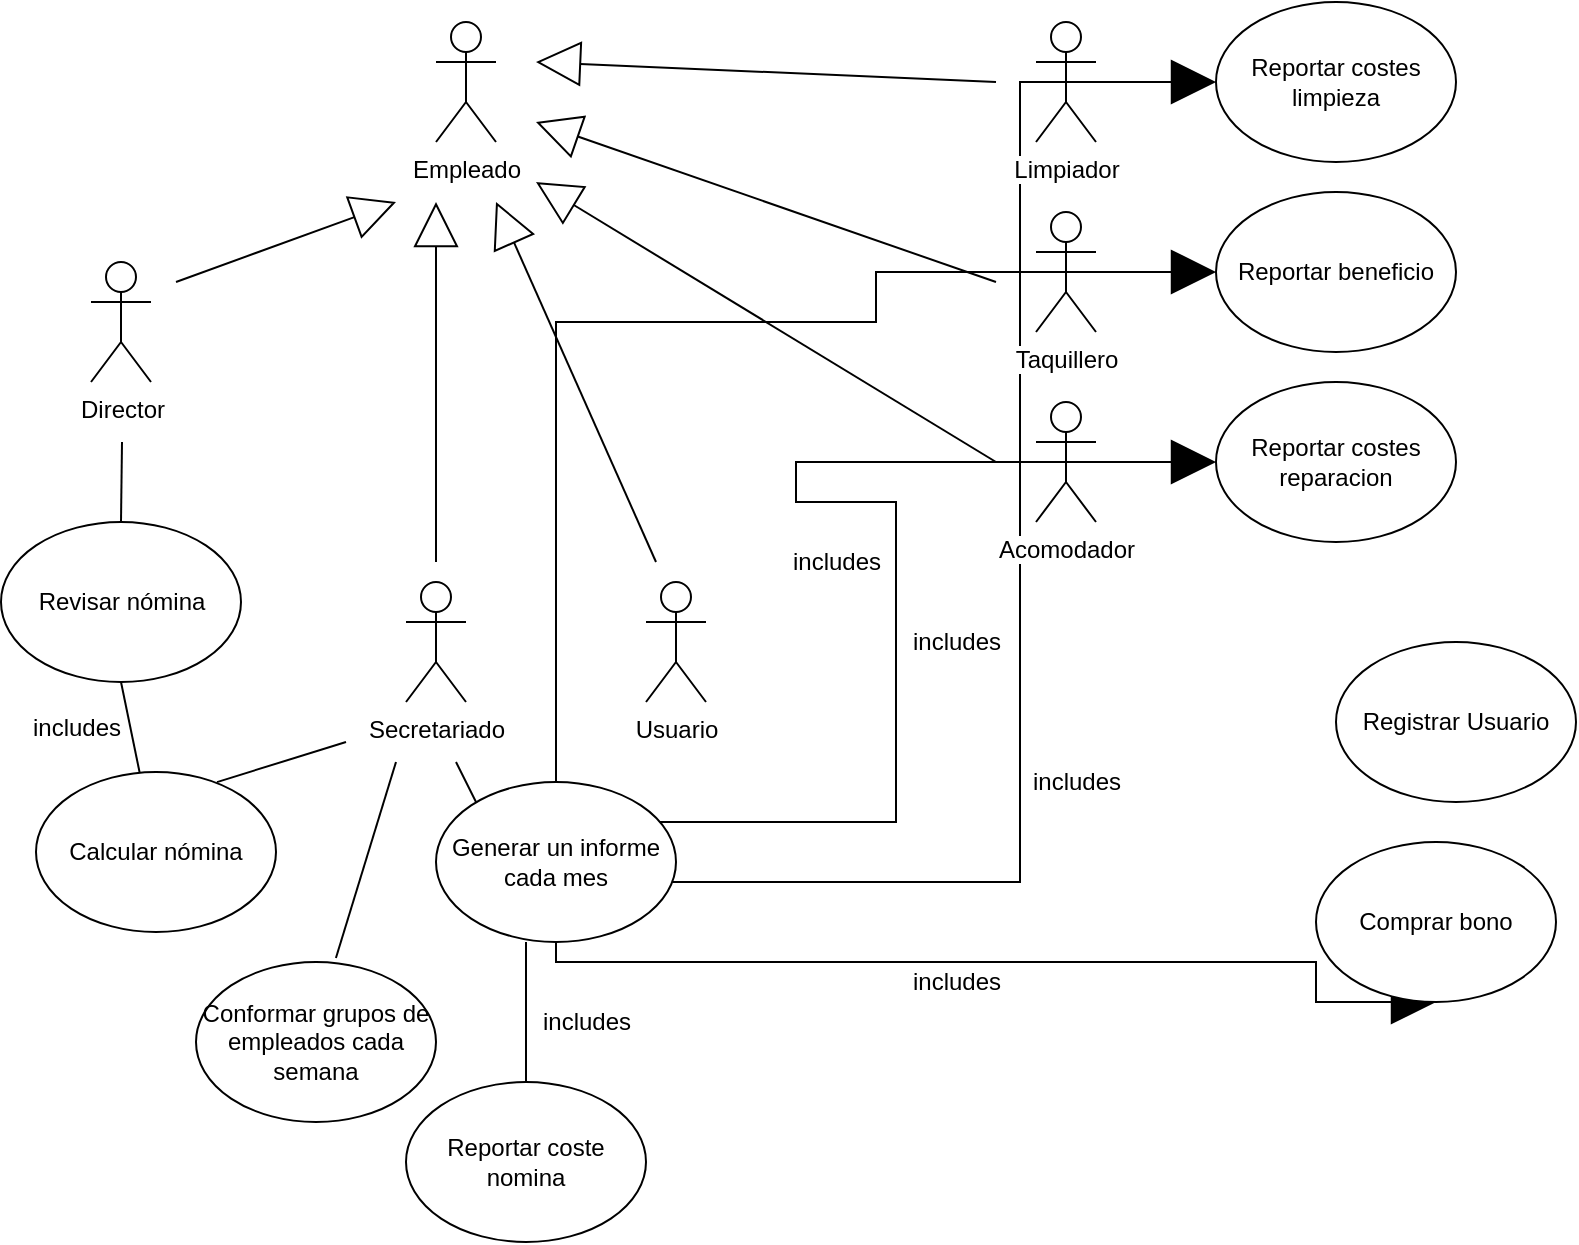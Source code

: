 <mxfile version="12.2.9" pages="1"><diagram id="pIajTU4V_pTtJsgnFtzO" name="Page-1"><mxGraphModel dx="1681" dy="387" grid="1" gridSize="10" guides="1" tooltips="1" connect="1" arrows="1" fold="1" page="1" pageScale="1" pageWidth="827" pageHeight="1169" math="0" shadow="0"><root><mxCell id="0"/><mxCell id="1" parent="0"/><mxCell id="5Mvv9e-7hG9kPvQFrzGj-2" value="Secretariado" style="shape=umlActor;verticalLabelPosition=bottom;labelBackgroundColor=#ffffff;verticalAlign=top;html=1;outlineConnect=0;" parent="1" vertex="1"><mxGeometry x="185" y="350" width="30" height="60" as="geometry"/></mxCell><mxCell id="5Mvv9e-7hG9kPvQFrzGj-19" value="Conformar grupos de empleados cada semana" style="ellipse;whiteSpace=wrap;html=1;" parent="1" vertex="1"><mxGeometry x="80" y="540" width="120" height="80" as="geometry"/></mxCell><mxCell id="5Mvv9e-7hG9kPvQFrzGj-70" style="edgeStyle=orthogonalEdgeStyle;rounded=0;orthogonalLoop=1;jettySize=auto;html=1;startSize=20;endArrow=block;endFill=1;endSize=20;entryX=0;entryY=0.5;entryDx=0;entryDy=0;" parent="1" source="5Mvv9e-7hG9kPvQFrzGj-20" target="5Mvv9e-7hG9kPvQFrzGj-64" edge="1"><mxGeometry relative="1" as="geometry"><mxPoint x="210" y="341.176" as="targetPoint"/><Array as="points"><mxPoint x="365" y="500"/><mxPoint x="492" y="500"/><mxPoint x="492" y="130"/></Array></mxGeometry></mxCell><mxCell id="5Mvv9e-7hG9kPvQFrzGj-71" style="edgeStyle=orthogonalEdgeStyle;rounded=0;orthogonalLoop=1;jettySize=auto;html=1;entryX=0;entryY=0.5;entryDx=0;entryDy=0;startSize=20;endArrow=block;endFill=1;endSize=20;" parent="1" source="5Mvv9e-7hG9kPvQFrzGj-20" target="5Mvv9e-7hG9kPvQFrzGj-25" edge="1"><mxGeometry relative="1" as="geometry"><Array as="points"><mxPoint x="320" y="470"/><mxPoint x="430" y="470"/><mxPoint x="430" y="310"/><mxPoint x="380" y="310"/><mxPoint x="380" y="290"/></Array></mxGeometry></mxCell><mxCell id="5Mvv9e-7hG9kPvQFrzGj-73" style="edgeStyle=orthogonalEdgeStyle;rounded=0;orthogonalLoop=1;jettySize=auto;html=1;entryX=0;entryY=0.5;entryDx=0;entryDy=0;startSize=20;endArrow=block;endFill=1;endSize=20;" parent="1" source="5Mvv9e-7hG9kPvQFrzGj-20" target="5Mvv9e-7hG9kPvQFrzGj-72" edge="1"><mxGeometry relative="1" as="geometry"><Array as="points"><mxPoint x="370" y="220"/><mxPoint x="420" y="220"/><mxPoint x="420" y="196"/></Array></mxGeometry></mxCell><mxCell id="5Mvv9e-7hG9kPvQFrzGj-77" style="edgeStyle=orthogonalEdgeStyle;rounded=0;orthogonalLoop=1;jettySize=auto;html=1;entryX=0.5;entryY=1;entryDx=0;entryDy=0;startSize=20;endArrow=block;endFill=1;endSize=20;" parent="1" source="5Mvv9e-7hG9kPvQFrzGj-20" target="5Mvv9e-7hG9kPvQFrzGj-74" edge="1"><mxGeometry relative="1" as="geometry"><Array as="points"><mxPoint x="640" y="540"/><mxPoint x="640" y="560"/></Array></mxGeometry></mxCell><mxCell id="5Mvv9e-7hG9kPvQFrzGj-20" value="Generar un informe cada mes" style="ellipse;whiteSpace=wrap;html=1;" parent="1" vertex="1"><mxGeometry x="200" y="450" width="120" height="80" as="geometry"/></mxCell><mxCell id="5Mvv9e-7hG9kPvQFrzGj-24" value="Empleado" style="shape=umlActor;verticalLabelPosition=bottom;labelBackgroundColor=#ffffff;verticalAlign=top;html=1;outlineConnect=0;" parent="1" vertex="1"><mxGeometry x="200" y="70" width="30" height="60" as="geometry"/></mxCell><mxCell id="5Mvv9e-7hG9kPvQFrzGj-25" value="Reportar costes reparacion" style="ellipse;whiteSpace=wrap;html=1;" parent="1" vertex="1"><mxGeometry x="590" y="250" width="120" height="80" as="geometry"/></mxCell><mxCell id="5Mvv9e-7hG9kPvQFrzGj-29" value="Usuario" style="shape=umlActor;verticalLabelPosition=bottom;labelBackgroundColor=#ffffff;verticalAlign=top;html=1;outlineConnect=0;" parent="1" vertex="1"><mxGeometry x="305" y="350" width="30" height="60" as="geometry"/></mxCell><mxCell id="5Mvv9e-7hG9kPvQFrzGj-30" value="Director" style="shape=umlActor;verticalLabelPosition=bottom;labelBackgroundColor=#ffffff;verticalAlign=top;html=1;outlineConnect=0;" parent="1" vertex="1"><mxGeometry x="27.5" y="190" width="30" height="60" as="geometry"/></mxCell><mxCell id="5Mvv9e-7hG9kPvQFrzGj-38" value="Acomodador" style="shape=umlActor;verticalLabelPosition=bottom;labelBackgroundColor=#ffffff;verticalAlign=top;html=1;outlineConnect=0;" parent="1" vertex="1"><mxGeometry x="500" y="260" width="30" height="60" as="geometry"/></mxCell><mxCell id="5Mvv9e-7hG9kPvQFrzGj-39" value="Taquillero" style="shape=umlActor;verticalLabelPosition=bottom;labelBackgroundColor=#ffffff;verticalAlign=top;html=1;outlineConnect=0;" parent="1" vertex="1"><mxGeometry x="500" y="165" width="30" height="60" as="geometry"/></mxCell><mxCell id="5Mvv9e-7hG9kPvQFrzGj-41" value="Limpiador" style="shape=umlActor;verticalLabelPosition=bottom;labelBackgroundColor=#ffffff;verticalAlign=top;html=1;outlineConnect=0;" parent="1" vertex="1"><mxGeometry x="500" y="70" width="30" height="60" as="geometry"/></mxCell><mxCell id="5Mvv9e-7hG9kPvQFrzGj-44" value="Calcular nómina" style="ellipse;whiteSpace=wrap;html=1;" parent="1" vertex="1"><mxGeometry y="445" width="120" height="80" as="geometry"/></mxCell><mxCell id="5Mvv9e-7hG9kPvQFrzGj-48" value="Revisar nómina" style="ellipse;whiteSpace=wrap;html=1;" parent="1" vertex="1"><mxGeometry x="-17.5" y="320" width="120" height="80" as="geometry"/></mxCell><mxCell id="5Mvv9e-7hG9kPvQFrzGj-55" value="Registrar Usuario&lt;br&gt;" style="ellipse;whiteSpace=wrap;html=1;" parent="1" vertex="1"><mxGeometry x="650" y="380" width="120" height="80" as="geometry"/></mxCell><mxCell id="5Mvv9e-7hG9kPvQFrzGj-62" value="" style="endArrow=block;html=1;endFill=0;startSize=20;endSize=20;" parent="1" edge="1"><mxGeometry width="50" height="50" relative="1" as="geometry"><mxPoint x="480" y="290" as="sourcePoint"/><mxPoint x="250" y="150" as="targetPoint"/></mxGeometry></mxCell><mxCell id="5Mvv9e-7hG9kPvQFrzGj-64" value="Reportar costes limpieza" style="ellipse;whiteSpace=wrap;html=1;" parent="1" vertex="1"><mxGeometry x="590" y="60" width="120" height="80" as="geometry"/></mxCell><mxCell id="5Mvv9e-7hG9kPvQFrzGj-65" value="" style="endArrow=block;html=1;endFill=0;startSize=20;endSize=20;" parent="1" edge="1"><mxGeometry width="50" height="50" relative="1" as="geometry"><mxPoint x="480" y="200" as="sourcePoint"/><mxPoint x="250" y="120" as="targetPoint"/></mxGeometry></mxCell><mxCell id="5Mvv9e-7hG9kPvQFrzGj-66" value="" style="endArrow=block;html=1;endFill=0;startSize=20;endSize=20;" parent="1" edge="1"><mxGeometry width="50" height="50" relative="1" as="geometry"><mxPoint x="480" y="100" as="sourcePoint"/><mxPoint x="250" y="90" as="targetPoint"/></mxGeometry></mxCell><mxCell id="5Mvv9e-7hG9kPvQFrzGj-67" value="" style="endArrow=block;html=1;endFill=0;startSize=20;endSize=20;" parent="1" edge="1"><mxGeometry width="50" height="50" relative="1" as="geometry"><mxPoint x="70" y="200" as="sourcePoint"/><mxPoint x="180" y="160" as="targetPoint"/></mxGeometry></mxCell><mxCell id="5Mvv9e-7hG9kPvQFrzGj-68" value="" style="endArrow=block;html=1;endFill=0;startSize=20;endSize=20;" parent="1" edge="1"><mxGeometry width="50" height="50" relative="1" as="geometry"><mxPoint x="200" y="340" as="sourcePoint"/><mxPoint x="200" y="160" as="targetPoint"/></mxGeometry></mxCell><mxCell id="5Mvv9e-7hG9kPvQFrzGj-69" value="" style="endArrow=block;html=1;endFill=0;startSize=20;endSize=20;" parent="1" edge="1"><mxGeometry width="50" height="50" relative="1" as="geometry"><mxPoint x="310" y="340" as="sourcePoint"/><mxPoint x="230" y="160" as="targetPoint"/></mxGeometry></mxCell><mxCell id="5Mvv9e-7hG9kPvQFrzGj-72" value="Reportar beneficio" style="ellipse;whiteSpace=wrap;html=1;" parent="1" vertex="1"><mxGeometry x="590" y="155" width="120" height="80" as="geometry"/></mxCell><mxCell id="5Mvv9e-7hG9kPvQFrzGj-74" value="Comprar bono" style="ellipse;whiteSpace=wrap;html=1;" parent="1" vertex="1"><mxGeometry x="640" y="480" width="120" height="80" as="geometry"/></mxCell><mxCell id="5Mvv9e-7hG9kPvQFrzGj-75" value="Reportar coste nomina&lt;br&gt;" style="ellipse;whiteSpace=wrap;html=1;" parent="1" vertex="1"><mxGeometry x="185" y="600" width="120" height="80" as="geometry"/></mxCell><mxCell id="xZ4vV8wd8O-4G6XLNuFZ-7" value="" style="endArrow=none;html=1;entryX=0.5;entryY=1;entryDx=0;entryDy=0;" edge="1" parent="1" source="5Mvv9e-7hG9kPvQFrzGj-44" target="5Mvv9e-7hG9kPvQFrzGj-48"><mxGeometry width="50" height="50" relative="1" as="geometry"><mxPoint x="-20" y="770" as="sourcePoint"/><mxPoint x="30" y="720" as="targetPoint"/></mxGeometry></mxCell><mxCell id="xZ4vV8wd8O-4G6XLNuFZ-10" value="" style="endArrow=none;html=1;exitX=0.5;exitY=0;exitDx=0;exitDy=0;" edge="1" parent="1" source="5Mvv9e-7hG9kPvQFrzGj-48"><mxGeometry width="50" height="50" relative="1" as="geometry"><mxPoint x="40" y="310" as="sourcePoint"/><mxPoint x="43" y="280" as="targetPoint"/></mxGeometry></mxCell><mxCell id="xZ4vV8wd8O-4G6XLNuFZ-11" value="includes" style="text;html=1;align=center;verticalAlign=middle;resizable=0;points=[];;autosize=1;" vertex="1" parent="1"><mxGeometry x="-10" y="412.5" width="60" height="20" as="geometry"/></mxCell><mxCell id="xZ4vV8wd8O-4G6XLNuFZ-12" value="includes" style="text;html=1;align=center;verticalAlign=middle;resizable=0;points=[];;autosize=1;" vertex="1" parent="1"><mxGeometry x="245" y="560" width="60" height="20" as="geometry"/></mxCell><mxCell id="xZ4vV8wd8O-4G6XLNuFZ-13" value="includes" style="text;html=1;align=center;verticalAlign=middle;resizable=0;points=[];;autosize=1;" vertex="1" parent="1"><mxGeometry x="430" y="540" width="60" height="20" as="geometry"/></mxCell><mxCell id="xZ4vV8wd8O-4G6XLNuFZ-14" value="includes" style="text;html=1;align=center;verticalAlign=middle;resizable=0;points=[];;autosize=1;" vertex="1" parent="1"><mxGeometry x="490" y="440" width="60" height="20" as="geometry"/></mxCell><mxCell id="xZ4vV8wd8O-4G6XLNuFZ-15" value="includes" style="text;html=1;align=center;verticalAlign=middle;resizable=0;points=[];;autosize=1;" vertex="1" parent="1"><mxGeometry x="430" y="370" width="60" height="20" as="geometry"/></mxCell><mxCell id="xZ4vV8wd8O-4G6XLNuFZ-16" value="includes" style="text;html=1;align=center;verticalAlign=middle;resizable=0;points=[];;autosize=1;" vertex="1" parent="1"><mxGeometry x="370" y="330" width="60" height="20" as="geometry"/></mxCell><mxCell id="xZ4vV8wd8O-4G6XLNuFZ-18" value="" style="endArrow=none;html=1;exitX=0.583;exitY=-0.025;exitDx=0;exitDy=0;exitPerimeter=0;" edge="1" parent="1" source="5Mvv9e-7hG9kPvQFrzGj-19"><mxGeometry width="50" height="50" relative="1" as="geometry"><mxPoint x="160" y="538" as="sourcePoint"/><mxPoint x="180" y="440" as="targetPoint"/></mxGeometry></mxCell><mxCell id="xZ4vV8wd8O-4G6XLNuFZ-19" value="" style="endArrow=none;html=1;exitX=0.754;exitY=0.063;exitDx=0;exitDy=0;exitPerimeter=0;" edge="1" parent="1" source="5Mvv9e-7hG9kPvQFrzGj-44"><mxGeometry width="50" height="50" relative="1" as="geometry"><mxPoint x="126" y="440" as="sourcePoint"/><mxPoint x="155" y="430" as="targetPoint"/></mxGeometry></mxCell><mxCell id="xZ4vV8wd8O-4G6XLNuFZ-20" value="" style="endArrow=none;html=1;exitX=0.675;exitY=-0.025;exitDx=0;exitDy=0;exitPerimeter=0;" edge="1" parent="1"><mxGeometry width="50" height="50" relative="1" as="geometry"><mxPoint x="220" y="460" as="sourcePoint"/><mxPoint x="210" y="440" as="targetPoint"/></mxGeometry></mxCell><mxCell id="xZ4vV8wd8O-4G6XLNuFZ-21" value="" style="endArrow=none;html=1;exitX=0.5;exitY=0;exitDx=0;exitDy=0;" edge="1" parent="1" source="5Mvv9e-7hG9kPvQFrzGj-75"><mxGeometry width="50" height="50" relative="1" as="geometry"><mxPoint x="245" y="610" as="sourcePoint"/><mxPoint x="245" y="530" as="targetPoint"/></mxGeometry></mxCell></root></mxGraphModel></diagram></mxfile>